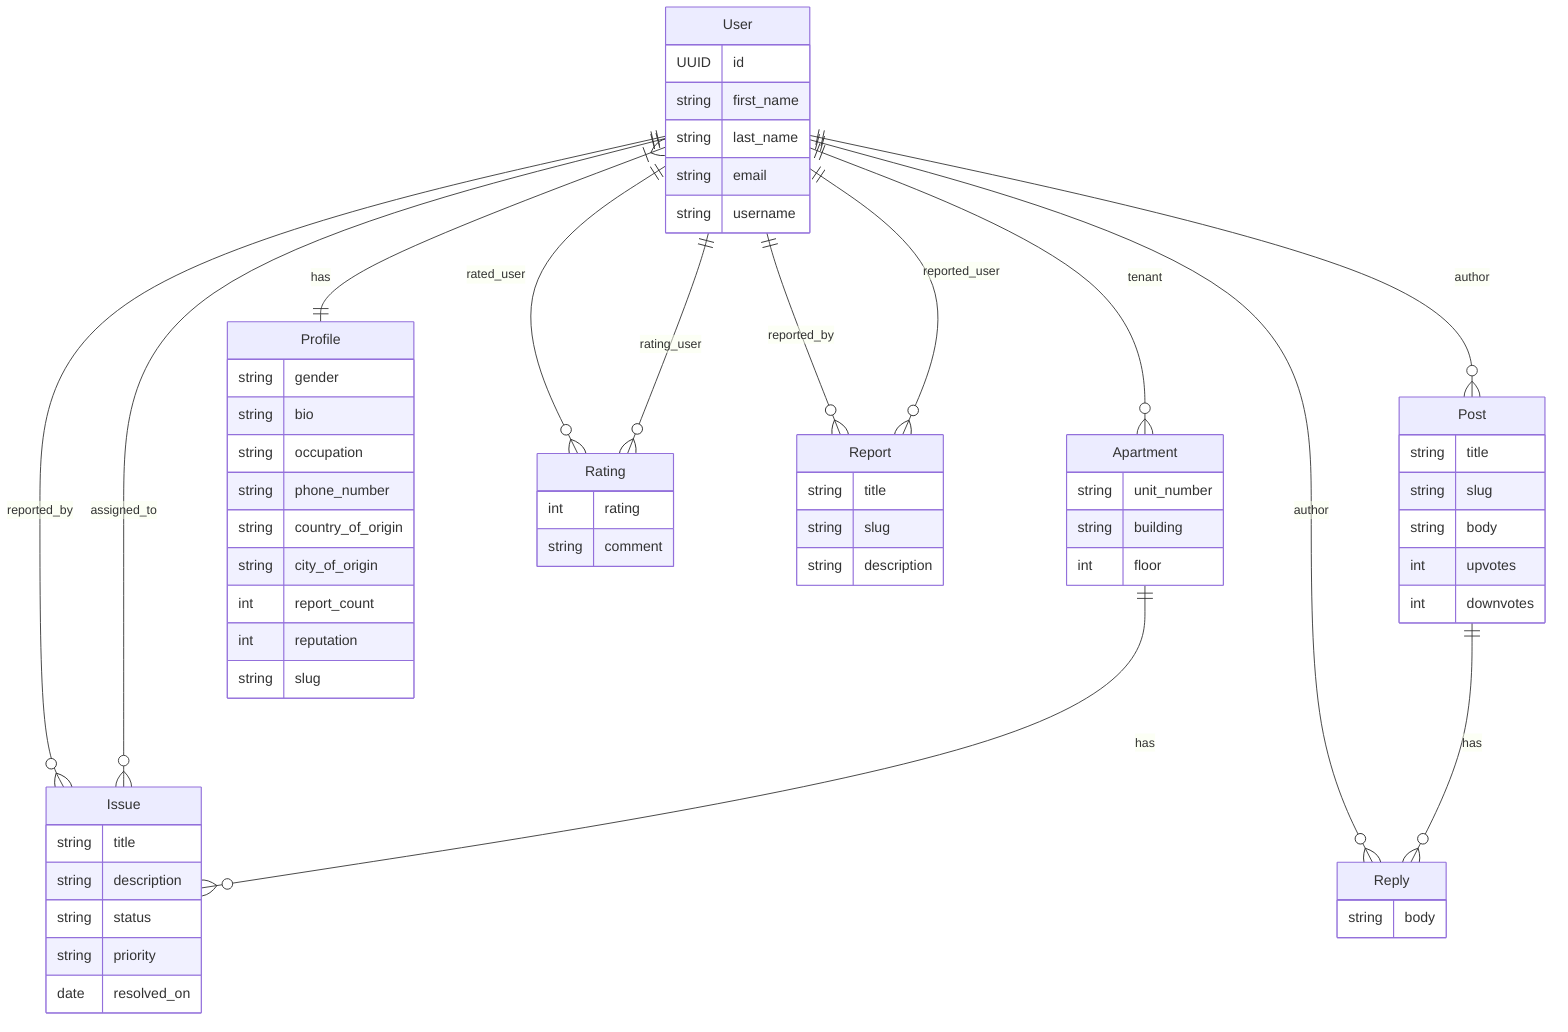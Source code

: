 erDiagram
    User ||--o{ Apartment : "tenant"
    User ||--o{ Issue : "reported_by"
    User ||--o{ Issue : "assigned_to"
    User ||--o{ Post : "author"
    User }|--|| Profile : "has"
    User ||--o{ Rating : "rated_user"
    User ||--o{ Rating : "rating_user"
    User ||--o{ Report : "reported_by"
    User ||--o{ Report : "reported_user"
    User ||--o{ Reply : "author"
    Apartment ||--o{ Issue : "has"
    Post ||--o{ Reply : "has"

    User {
        UUID id
        string first_name
        string last_name
        string email
        string username
    }

    Apartment {
        string unit_number
        string building
        int floor
    }

    Issue {
        string title
        string description
        string status
        string priority
        date resolved_on
    }

    Post {
        string title
        string slug
        string body
        int upvotes
        int downvotes
    }

    Profile {
        string gender
        string bio
        string occupation
        string phone_number
        string country_of_origin
        string city_of_origin
        int report_count
        int reputation
        string slug
    }

    Rating {
        int rating
        string comment
    }

    Report {
        string title
        string slug
        string description
    }

    Reply {
        string body
    }